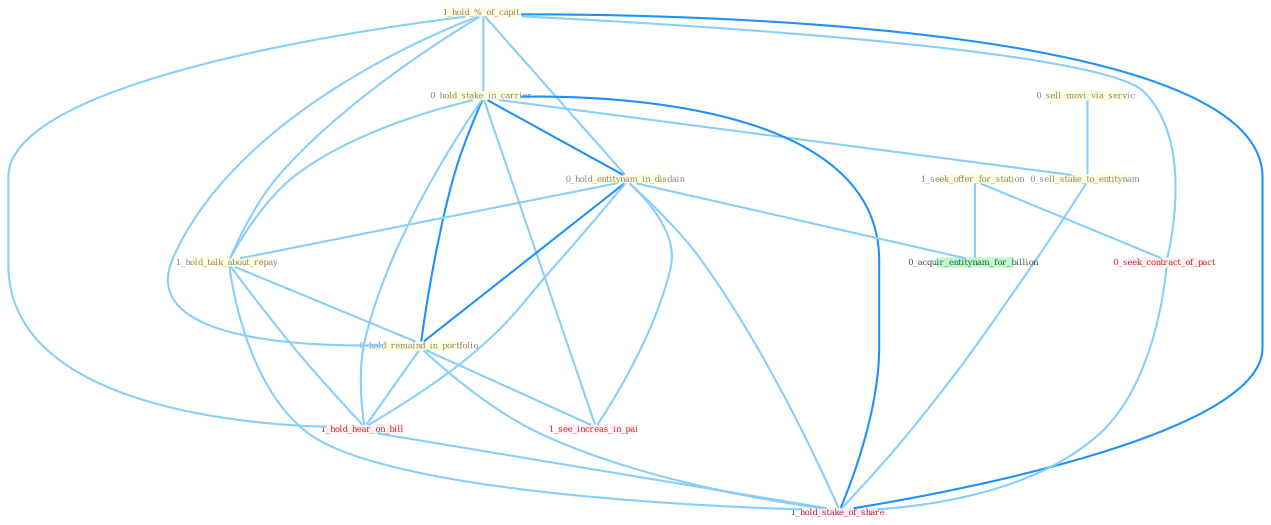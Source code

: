 Graph G{ 
    node
    [shape=polygon,style=filled,width=.5,height=.06,color="#BDFCC9",fixedsize=true,fontsize=4,
    fontcolor="#2f4f4f"];
    {node
    [color="#ffffe0", fontcolor="#8b7d6b"] "1_hold_%_of_capit " "0_sell_movi_via_servic " "0_hold_stake_in_carrier " "0_sell_stake_to_entitynam " "0_hold_entitynam_in_disdain " "1_seek_offer_for_station " "1_hold_talk_about_repay " "0_hold_remaind_in_portfolio "}
{node [color="#fff0f5", fontcolor="#b22222"] "0_seek_contract_of_pact " "1_see_increas_in_pai " "1_hold_hear_on_bill " "1_hold_stake_of_share "}
edge [color="#B0E2FF"];

	"1_hold_%_of_capit " -- "0_hold_stake_in_carrier " [w="1", color="#87cefa" ];
	"1_hold_%_of_capit " -- "0_hold_entitynam_in_disdain " [w="1", color="#87cefa" ];
	"1_hold_%_of_capit " -- "1_hold_talk_about_repay " [w="1", color="#87cefa" ];
	"1_hold_%_of_capit " -- "0_hold_remaind_in_portfolio " [w="1", color="#87cefa" ];
	"1_hold_%_of_capit " -- "0_seek_contract_of_pact " [w="1", color="#87cefa" ];
	"1_hold_%_of_capit " -- "1_hold_hear_on_bill " [w="1", color="#87cefa" ];
	"1_hold_%_of_capit " -- "1_hold_stake_of_share " [w="2", color="#1e90ff" , len=0.8];
	"0_sell_movi_via_servic " -- "0_sell_stake_to_entitynam " [w="1", color="#87cefa" ];
	"0_hold_stake_in_carrier " -- "0_sell_stake_to_entitynam " [w="1", color="#87cefa" ];
	"0_hold_stake_in_carrier " -- "0_hold_entitynam_in_disdain " [w="2", color="#1e90ff" , len=0.8];
	"0_hold_stake_in_carrier " -- "1_hold_talk_about_repay " [w="1", color="#87cefa" ];
	"0_hold_stake_in_carrier " -- "0_hold_remaind_in_portfolio " [w="2", color="#1e90ff" , len=0.8];
	"0_hold_stake_in_carrier " -- "1_see_increas_in_pai " [w="1", color="#87cefa" ];
	"0_hold_stake_in_carrier " -- "1_hold_hear_on_bill " [w="1", color="#87cefa" ];
	"0_hold_stake_in_carrier " -- "1_hold_stake_of_share " [w="2", color="#1e90ff" , len=0.8];
	"0_sell_stake_to_entitynam " -- "1_hold_stake_of_share " [w="1", color="#87cefa" ];
	"0_hold_entitynam_in_disdain " -- "1_hold_talk_about_repay " [w="1", color="#87cefa" ];
	"0_hold_entitynam_in_disdain " -- "0_hold_remaind_in_portfolio " [w="2", color="#1e90ff" , len=0.8];
	"0_hold_entitynam_in_disdain " -- "0_acquir_entitynam_for_billion " [w="1", color="#87cefa" ];
	"0_hold_entitynam_in_disdain " -- "1_see_increas_in_pai " [w="1", color="#87cefa" ];
	"0_hold_entitynam_in_disdain " -- "1_hold_hear_on_bill " [w="1", color="#87cefa" ];
	"0_hold_entitynam_in_disdain " -- "1_hold_stake_of_share " [w="1", color="#87cefa" ];
	"1_seek_offer_for_station " -- "0_seek_contract_of_pact " [w="1", color="#87cefa" ];
	"1_seek_offer_for_station " -- "0_acquir_entitynam_for_billion " [w="1", color="#87cefa" ];
	"1_hold_talk_about_repay " -- "0_hold_remaind_in_portfolio " [w="1", color="#87cefa" ];
	"1_hold_talk_about_repay " -- "1_hold_hear_on_bill " [w="1", color="#87cefa" ];
	"1_hold_talk_about_repay " -- "1_hold_stake_of_share " [w="1", color="#87cefa" ];
	"0_hold_remaind_in_portfolio " -- "1_see_increas_in_pai " [w="1", color="#87cefa" ];
	"0_hold_remaind_in_portfolio " -- "1_hold_hear_on_bill " [w="1", color="#87cefa" ];
	"0_hold_remaind_in_portfolio " -- "1_hold_stake_of_share " [w="1", color="#87cefa" ];
	"0_seek_contract_of_pact " -- "1_hold_stake_of_share " [w="1", color="#87cefa" ];
	"1_hold_hear_on_bill " -- "1_hold_stake_of_share " [w="1", color="#87cefa" ];
}